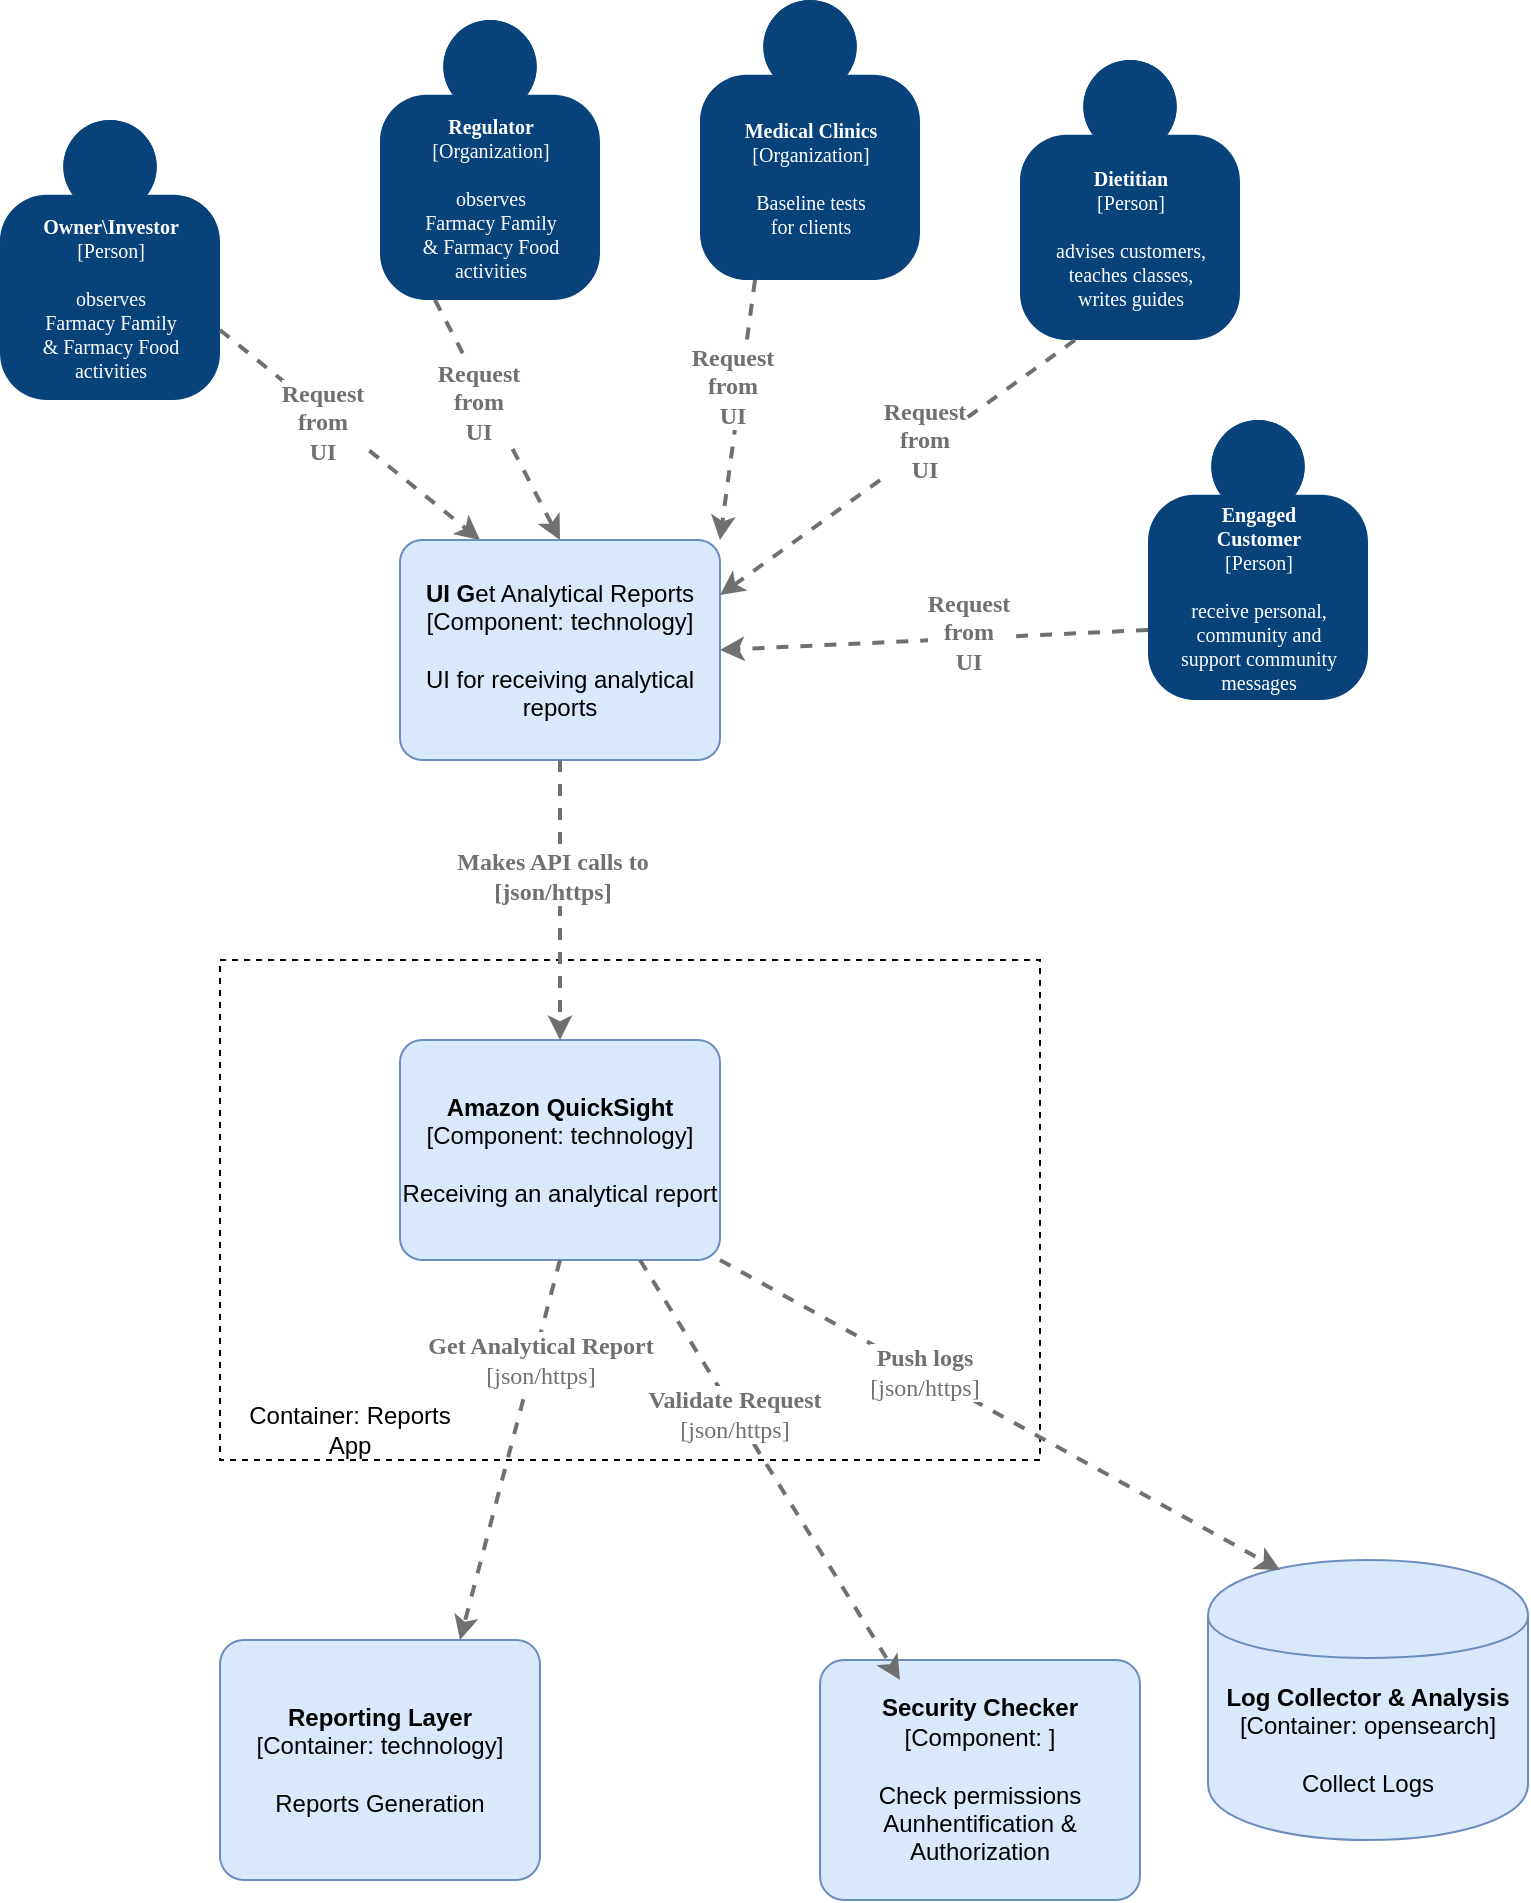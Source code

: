 <mxfile version="15.7.3" type="device"><diagram id="tMaJT7MvHSS8IT76iEOB" name="Страница 1"><mxGraphModel dx="2500" dy="2187" grid="1" gridSize="10" guides="1" tooltips="1" connect="1" arrows="1" fold="1" page="1" pageScale="1" pageWidth="827" pageHeight="1169" math="0" shadow="0"><root><mxCell id="0"/><mxCell id="1" parent="0"/><mxCell id="EmeOkjpU0BChE4Z2eFkR-1" value="" style="rounded=0;whiteSpace=wrap;html=1;dashed=1;" parent="1" vertex="1"><mxGeometry x="-160" y="300" width="410" height="250" as="geometry"/></mxCell><mxCell id="EmeOkjpU0BChE4Z2eFkR-2" value="Container: Reports&lt;br&gt;App" style="text;html=1;strokeColor=none;fillColor=none;align=center;verticalAlign=middle;whiteSpace=wrap;rounded=0;" parent="1" vertex="1"><mxGeometry x="-160" y="520" width="130" height="30" as="geometry"/></mxCell><object placeholders="1" c4Name="Owner\Investor" c4Type="Person" c4Description="observes&#10;Farmacy Family &#10;&amp; Farmacy Food&#10;activities" label="&lt;b style=&quot;font-size: 10px;&quot;&gt;%c4Name%&lt;/b&gt;&lt;div style=&quot;font-size: 10px;&quot;&gt;[%c4Type%]&lt;/div&gt;&lt;br style=&quot;font-size: 10px;&quot;&gt;&lt;div style=&quot;font-size: 10px;&quot;&gt;%c4Description%&lt;/div&gt;" id="EmeOkjpU0BChE4Z2eFkR-3"><mxCell style="html=1;dashed=0;whitespace=wrap;fillColor=#08427b;strokeColor=none;fontColor=#ffffff;shape=mxgraph.c4.person;align=center;metaEdit=1;points=[[0.5,0,0],[1,0.5,0],[1,0.75,0],[0.75,1,0],[0.5,1,0],[0.25,1,0],[0,0.75,0],[0,0.5,0]];metaData={&quot;c4Type&quot;:{&quot;editable&quot;:false}};fontFamily=PT Mono;fontSize=10;" parent="1" vertex="1"><mxGeometry x="-270" y="-120" width="110.0" height="140" as="geometry"/></mxCell></object><mxCell id="EmeOkjpU0BChE4Z2eFkR-8" value="&lt;b&gt;Security Checker&lt;/b&gt;&lt;br&gt;&lt;div&gt;[Component:&amp;nbsp;&lt;span&gt;]&lt;/span&gt;&lt;/div&gt;&lt;br&gt;&lt;div&gt;Check permissions&lt;br&gt;Aunhentification &amp;amp; Authorization&lt;/div&gt;" style="rounded=1;whiteSpace=wrap;html=1;labelBackgroundColor=none;fillColor=#dae8fc;fontColor=#000000;align=center;arcSize=10;strokeColor=#6c8ebf;points=[[0.25,0,0],[0.5,0,0],[0.75,0,0],[1,0.25,0],[1,0.5,0],[1,0.75,0],[0.75,1,0],[0.5,1,0],[0.25,1,0],[0,0.75,0],[0,0.5,0],[0,0.25,0]];" parent="1" vertex="1"><mxGeometry x="140" y="650" width="160" height="120" as="geometry"/></mxCell><mxCell id="EmeOkjpU0BChE4Z2eFkR-11" value="&lt;b&gt;Amazon QuickSight&lt;/b&gt;&lt;br&gt;&lt;div&gt;[Component: technology&lt;span&gt;]&lt;/span&gt;&lt;/div&gt;&lt;br&gt;&lt;div&gt;Receiving an analytical report&lt;br&gt;&lt;/div&gt;" style="rounded=1;whiteSpace=wrap;html=1;labelBackgroundColor=none;fillColor=#dae8fc;fontColor=#000000;align=center;arcSize=10;strokeColor=#6c8ebf;points=[[0.25,0,0],[0.5,0,0],[0.75,0,0],[1,0.25,0],[1,0.5,0],[1,0.75,0],[0.75,1,0],[0.5,1,0],[0.25,1,0],[0,0.75,0],[0,0.5,0],[0,0.25,0]];" parent="1" vertex="1"><mxGeometry x="-70" y="340" width="160" height="110.0" as="geometry"/></mxCell><mxCell id="EmeOkjpU0BChE4Z2eFkR-14" value="&lt;b&gt;Reporting Layer&lt;/b&gt;&lt;div&gt;[Container:&amp;nbsp;technology]&lt;/div&gt;&lt;div&gt;&lt;br&gt;&lt;/div&gt;&lt;div&gt;Reports Generation&lt;/div&gt;" style="rounded=1;whiteSpace=wrap;html=1;labelBackgroundColor=none;fillColor=#dae8fc;fontColor=#000000;align=center;arcSize=10;strokeColor=#6c8ebf;points=[[0.25,0,0],[0.5,0,0],[0.75,0,0],[1,0.25,0],[1,0.5,0],[1,0.75,0],[0.75,1,0],[0.5,1,0],[0.25,1,0],[0,0.75,0],[0,0.5,0],[0,0.25,0]];" parent="1" vertex="1"><mxGeometry x="-160" y="640" width="160" height="120" as="geometry"/></mxCell><object placeholders="1" c4Type="Relationship" c4Technology="json/https" c4Description="Get Analytical Report" label="&lt;div style=&quot;text-align: left&quot;&gt;&lt;div style=&quot;text-align: center&quot;&gt;&lt;b&gt;%c4Description%&lt;/b&gt;&lt;/div&gt;&lt;div style=&quot;text-align: center&quot;&gt;[%c4Technology%]&lt;/div&gt;&lt;/div&gt;" id="EmeOkjpU0BChE4Z2eFkR-16"><mxCell style="edgeStyle=none;rounded=0;html=1;jettySize=auto;orthogonalLoop=1;strokeColor=#707070;strokeWidth=2;fontColor=#707070;jumpStyle=none;dashed=1;metaEdit=1;metaData={&quot;c4Type&quot;:{&quot;editable&quot;:false}};fontFamily=PT Mono;fontSize=12;startArrow=none;startFill=0;endArrow=classic;endFill=1;verticalAlign=middle;exitX=0.5;exitY=1;exitDx=0;exitDy=0;exitPerimeter=0;entryX=0.75;entryY=0;entryDx=0;entryDy=0;entryPerimeter=0;" parent="1" source="EmeOkjpU0BChE4Z2eFkR-11" edge="1" target="EmeOkjpU0BChE4Z2eFkR-14"><mxGeometry x="-0.482" y="3" width="160" relative="1" as="geometry"><mxPoint x="50" y="450" as="sourcePoint"/><mxPoint x="50" y="600" as="targetPoint"/><mxPoint as="offset"/></mxGeometry></mxCell></object><object placeholders="1" c4Name="Regulator" c4Type="Organization" c4Description="observes&#10;Farmacy Family &#10;&amp; Farmacy Food&#10;activities" label="&lt;b style=&quot;font-size: 10px;&quot;&gt;%c4Name%&lt;/b&gt;&lt;div style=&quot;font-size: 10px;&quot;&gt;[%c4Type%]&lt;/div&gt;&lt;br style=&quot;font-size: 10px;&quot;&gt;&lt;div style=&quot;font-size: 10px;&quot;&gt;%c4Description%&lt;/div&gt;" id="EmeOkjpU0BChE4Z2eFkR-17"><mxCell style="html=1;dashed=0;whitespace=wrap;fillColor=#08427b;strokeColor=none;fontColor=#ffffff;shape=mxgraph.c4.person;align=center;metaEdit=1;points=[[0.5,0,0],[1,0.5,0],[1,0.75,0],[0.75,1,0],[0.5,1,0],[0.25,1,0],[0,0.75,0],[0,0.5,0]];metaData={&quot;c4Type&quot;:{&quot;editable&quot;:false}};fontFamily=PT Mono;fontSize=10;" parent="1" vertex="1"><mxGeometry x="-80" y="-170" width="110.0" height="140" as="geometry"/></mxCell></object><mxCell id="EmeOkjpU0BChE4Z2eFkR-18" value="&lt;span&gt;&lt;b&gt;Log Collector &amp;amp; Analysis&lt;/b&gt;&lt;/span&gt;&lt;div&gt;[Container: opensearch]&lt;/div&gt;&lt;br&gt;&lt;div&gt;Collect Logs&lt;/div&gt;" style="shape=cylinder;whiteSpace=wrap;html=1;boundedLbl=1;rounded=0;labelBackgroundColor=none;fillColor=#dae8fc;fontSize=12;fontColor=#000000;align=center;strokeColor=#6c8ebf;points=[[0.5,0,0],[1,0.25,0],[1,0.5,0],[1,0.75,0],[0.5,1,0],[0,0.75,0],[0,0.5,0],[0,0.25,0]];" parent="1" vertex="1"><mxGeometry x="334" y="600" width="160" height="140" as="geometry"/></mxCell><object placeholders="1" c4Type="Relationship" c4Technology="json/https" c4Description="Push logs" label="&lt;div style=&quot;text-align: left&quot;&gt;&lt;div style=&quot;text-align: center&quot;&gt;&lt;b&gt;%c4Description%&lt;/b&gt;&lt;/div&gt;&lt;div style=&quot;text-align: center&quot;&gt;[%c4Technology%]&lt;/div&gt;&lt;/div&gt;" id="EmeOkjpU0BChE4Z2eFkR-20"><mxCell style="edgeStyle=none;rounded=0;html=1;entryX=0.225;entryY=0.036;jettySize=auto;orthogonalLoop=1;strokeColor=#707070;strokeWidth=2;fontColor=#707070;jumpStyle=none;dashed=1;metaEdit=1;metaData={&quot;c4Type&quot;:{&quot;editable&quot;:false}};fontFamily=PT Mono;fontSize=12;startArrow=none;startFill=0;endArrow=classic;endFill=1;verticalAlign=middle;entryDx=0;entryDy=0;entryPerimeter=0;exitX=0.75;exitY=1;exitDx=0;exitDy=0;exitPerimeter=0;" parent="1" target="EmeOkjpU0BChE4Z2eFkR-18" edge="1"><mxGeometry x="-0.273" width="160" relative="1" as="geometry"><mxPoint x="90" y="450" as="sourcePoint"/><mxPoint x="320" y="620.06" as="targetPoint"/><mxPoint as="offset"/></mxGeometry></mxCell></object><mxCell id="EmeOkjpU0BChE4Z2eFkR-22" value="Request&lt;br&gt;from&lt;br&gt;UI" style="endArrow=classic;html=1;rounded=0;fontFamily=PT Mono;fontSize=12;fontColor=#707070;verticalAlign=middle;exitX=1;exitY=0.75;exitDx=0;exitDy=0;exitPerimeter=0;dashed=1;strokeColor=#707070;strokeWidth=2;endFill=1;startFill=0;fontStyle=1;entryX=0.25;entryY=0;entryDx=0;entryDy=0;entryPerimeter=0;startArrow=none;" parent="1" source="EmeOkjpU0BChE4Z2eFkR-3" target="TgsbRth3CQXUpmAX0Zx5-1" edge="1"><mxGeometry x="-0.176" y="-3" width="50" height="50" relative="1" as="geometry"><mxPoint x="410" y="200" as="sourcePoint"/><mxPoint x="50" y="340" as="targetPoint"/><mxPoint x="-1" as="offset"/></mxGeometry></mxCell><mxCell id="EmeOkjpU0BChE4Z2eFkR-24" value="Request&lt;br&gt;from&lt;br&gt;UI" style="endArrow=classic;html=1;rounded=0;fontFamily=PT Mono;fontSize=12;fontColor=#707070;verticalAlign=middle;exitX=0.25;exitY=1;exitDx=0;exitDy=0;exitPerimeter=0;dashed=1;strokeColor=#707070;strokeWidth=2;endFill=1;startFill=0;fontStyle=1;entryX=0.5;entryY=0;entryDx=0;entryDy=0;entryPerimeter=0;" parent="1" source="EmeOkjpU0BChE4Z2eFkR-17" target="TgsbRth3CQXUpmAX0Zx5-1" edge="1"><mxGeometry x="-0.176" y="-3" width="50" height="50" relative="1" as="geometry"><mxPoint x="65" y="210" as="sourcePoint"/><mxPoint x="40" y="340" as="targetPoint"/><mxPoint x="-1" as="offset"/></mxGeometry></mxCell><object placeholders="1" c4Name="Medical Clinics" c4Type="Organization" c4Description="Baseline tests&#10;for clients" label="&lt;b style=&quot;font-size: 10px;&quot;&gt;%c4Name%&lt;/b&gt;&lt;div style=&quot;font-size: 10px;&quot;&gt;[%c4Type%]&lt;/div&gt;&lt;br style=&quot;font-size: 10px;&quot;&gt;&lt;div style=&quot;font-size: 10px;&quot;&gt;%c4Description%&lt;/div&gt;" id="EmeOkjpU0BChE4Z2eFkR-25"><mxCell style="html=1;dashed=0;whitespace=wrap;fillColor=#08427b;strokeColor=none;fontColor=#ffffff;shape=mxgraph.c4.person;align=center;metaEdit=1;points=[[0.5,0,0],[1,0.5,0],[1,0.75,0],[0.75,1,0],[0.5,1,0],[0.25,1,0],[0,0.75,0],[0,0.5,0]];metaData={&quot;c4Type&quot;:{&quot;editable&quot;:false}};fontFamily=PT Mono;fontSize=10;" parent="1" vertex="1"><mxGeometry x="80" y="-180" width="110.0" height="140" as="geometry"/></mxCell></object><mxCell id="TgsbRth3CQXUpmAX0Zx5-1" value="&lt;b&gt;UI G&lt;/b&gt;et Analytical Reports&lt;br&gt;&lt;div&gt;[Component: technology&lt;span&gt;]&lt;/span&gt;&lt;/div&gt;&lt;br&gt;&lt;div&gt;UI for receiving analytical reports&lt;/div&gt;" style="rounded=1;whiteSpace=wrap;html=1;labelBackgroundColor=none;fillColor=#dae8fc;fontColor=#000000;align=center;arcSize=10;strokeColor=#6c8ebf;points=[[0.25,0,0],[0.5,0,0],[0.75,0,0],[1,0.25,0],[1,0.5,0],[1,0.75,0],[0.75,1,0],[0.5,1,0],[0.25,1,0],[0,0.75,0],[0,0.5,0],[0,0.25,0]];" vertex="1" parent="1"><mxGeometry x="-70" y="90" width="160" height="110.0" as="geometry"/></mxCell><mxCell id="TgsbRth3CQXUpmAX0Zx5-2" value="Makes API calls to&lt;br&gt;[json/https]" style="endArrow=classic;html=1;rounded=0;fontFamily=PT Mono;fontSize=12;fontColor=#707070;verticalAlign=middle;exitX=0.5;exitY=1;exitDx=0;exitDy=0;exitPerimeter=0;dashed=1;strokeColor=#707070;strokeWidth=2;endFill=1;startFill=0;fontStyle=1;entryX=0.5;entryY=0;entryDx=0;entryDy=0;entryPerimeter=0;" edge="1" parent="1" source="TgsbRth3CQXUpmAX0Zx5-1" target="EmeOkjpU0BChE4Z2eFkR-11"><mxGeometry x="-0.176" y="-3" width="50" height="50" relative="1" as="geometry"><mxPoint x="45" y="20" as="sourcePoint"/><mxPoint x="-51.207" y="110" as="targetPoint"/><mxPoint x="-1" as="offset"/></mxGeometry></mxCell><object placeholders="1" c4Type="Relationship" c4Technology="json/https" c4Description="Validate Request" label="&lt;div style=&quot;text-align: left&quot;&gt;&lt;div style=&quot;text-align: center&quot;&gt;&lt;b&gt;%c4Description%&lt;/b&gt;&lt;/div&gt;&lt;div style=&quot;text-align: center&quot;&gt;[%c4Technology%]&lt;/div&gt;&lt;/div&gt;" id="TgsbRth3CQXUpmAX0Zx5-3"><mxCell style="edgeStyle=none;rounded=0;html=1;jettySize=auto;orthogonalLoop=1;strokeColor=#707070;strokeWidth=2;fontColor=#707070;jumpStyle=none;dashed=1;metaEdit=1;metaData={&quot;c4Type&quot;:{&quot;editable&quot;:false}};fontFamily=PT Mono;fontSize=12;startArrow=none;startFill=0;endArrow=classic;endFill=1;verticalAlign=middle;exitX=0.75;exitY=1;exitDx=0;exitDy=0;exitPerimeter=0;entryX=0.25;entryY=0.083;entryDx=0;entryDy=0;entryPerimeter=0;" edge="1" parent="1" source="EmeOkjpU0BChE4Z2eFkR-11" target="EmeOkjpU0BChE4Z2eFkR-8"><mxGeometry x="-0.273" width="160" relative="1" as="geometry"><mxPoint x="20" y="460" as="sourcePoint"/><mxPoint x="-10" y="650" as="targetPoint"/><mxPoint as="offset"/></mxGeometry></mxCell></object><object placeholders="1" c4Name="Dietitian" c4Type="Person" c4Description="advises customers,&#10;teaches classes, &#10;writes guides" label="&lt;b style=&quot;font-size: 10px;&quot;&gt;%c4Name%&lt;/b&gt;&lt;div style=&quot;font-size: 10px;&quot;&gt;[%c4Type%]&lt;/div&gt;&lt;br style=&quot;font-size: 10px;&quot;&gt;&lt;div style=&quot;font-size: 10px;&quot;&gt;%c4Description%&lt;/div&gt;" id="TgsbRth3CQXUpmAX0Zx5-5"><mxCell style="html=1;dashed=0;whitespace=wrap;fillColor=#08427b;strokeColor=none;fontColor=#ffffff;shape=mxgraph.c4.person;align=center;metaEdit=1;points=[[0.5,0,0],[1,0.5,0],[1,0.75,0],[0.75,1,0],[0.5,1,0],[0.25,1,0],[0,0.75,0],[0,0.5,0]];metaData={&quot;c4Type&quot;:{&quot;editable&quot;:false}};fontFamily=PT Mono;fontSize=10;" vertex="1" parent="1"><mxGeometry x="240" y="-150" width="110.0" height="140" as="geometry"/></mxCell></object><object placeholders="1" c4Name="Engaged&#10;Customer" c4Type="Person" c4Description="receive personal,&#10;community and&#10;support community&#10;messages" label="&lt;b style=&quot;font-size: 10px;&quot;&gt;%c4Name%&lt;/b&gt;&lt;div style=&quot;font-size: 10px;&quot;&gt;[%c4Type%]&lt;/div&gt;&lt;br style=&quot;font-size: 10px;&quot;&gt;&lt;div style=&quot;font-size: 10px;&quot;&gt;%c4Description%&lt;/div&gt;" id="TgsbRth3CQXUpmAX0Zx5-8"><mxCell style="html=1;dashed=0;whitespace=wrap;fillColor=#08427b;strokeColor=none;fontColor=#ffffff;shape=mxgraph.c4.person;align=center;metaEdit=1;points=[[0.5,0,0],[1,0.5,0],[1,0.75,0],[0.75,1,0],[0.5,1,0],[0.25,1,0],[0,0.75,0],[0,0.5,0]];metaData={&quot;c4Type&quot;:{&quot;editable&quot;:false}};fontFamily=PT Mono;fontSize=10;" vertex="1" parent="1"><mxGeometry x="304" y="30" width="110.0" height="140" as="geometry"/></mxCell></object><mxCell id="TgsbRth3CQXUpmAX0Zx5-9" value="Request&lt;br&gt;from&lt;br&gt;UI" style="endArrow=classic;html=1;rounded=0;fontFamily=PT Mono;fontSize=12;fontColor=#707070;verticalAlign=middle;exitX=0.25;exitY=1;exitDx=0;exitDy=0;exitPerimeter=0;dashed=1;strokeColor=#707070;strokeWidth=2;endFill=1;startFill=0;fontStyle=1;" edge="1" parent="1" source="EmeOkjpU0BChE4Z2eFkR-25"><mxGeometry x="-0.176" y="-3" width="50" height="50" relative="1" as="geometry"><mxPoint x="-42.5" y="-20" as="sourcePoint"/><mxPoint x="90" y="90" as="targetPoint"/><mxPoint x="-1" as="offset"/></mxGeometry></mxCell><mxCell id="TgsbRth3CQXUpmAX0Zx5-10" value="Request&lt;br&gt;from&lt;br&gt;UI" style="endArrow=classic;html=1;rounded=0;fontFamily=PT Mono;fontSize=12;fontColor=#707070;verticalAlign=middle;exitX=0.25;exitY=1;exitDx=0;exitDy=0;exitPerimeter=0;dashed=1;strokeColor=#707070;strokeWidth=2;endFill=1;startFill=0;fontStyle=1;entryX=1;entryY=0.25;entryDx=0;entryDy=0;entryPerimeter=0;" edge="1" parent="1" source="TgsbRth3CQXUpmAX0Zx5-5" target="TgsbRth3CQXUpmAX0Zx5-1"><mxGeometry x="-0.176" y="-3" width="50" height="50" relative="1" as="geometry"><mxPoint x="117.5" y="-30" as="sourcePoint"/><mxPoint x="100" y="100" as="targetPoint"/><mxPoint x="-1" as="offset"/></mxGeometry></mxCell><mxCell id="TgsbRth3CQXUpmAX0Zx5-11" value="Request&lt;br&gt;from&lt;br&gt;UI" style="endArrow=classic;html=1;rounded=0;fontFamily=PT Mono;fontSize=12;fontColor=#707070;verticalAlign=middle;exitX=0;exitY=0.75;exitDx=0;exitDy=0;exitPerimeter=0;dashed=1;strokeColor=#707070;strokeWidth=2;endFill=1;startFill=0;fontStyle=1;entryX=1;entryY=0.5;entryDx=0;entryDy=0;entryPerimeter=0;" edge="1" parent="1" source="TgsbRth3CQXUpmAX0Zx5-8" target="TgsbRth3CQXUpmAX0Zx5-1"><mxGeometry x="-0.176" y="-3" width="50" height="50" relative="1" as="geometry"><mxPoint x="127.5" y="-20" as="sourcePoint"/><mxPoint x="110" y="110" as="targetPoint"/><mxPoint x="-1" as="offset"/></mxGeometry></mxCell></root></mxGraphModel></diagram></mxfile>